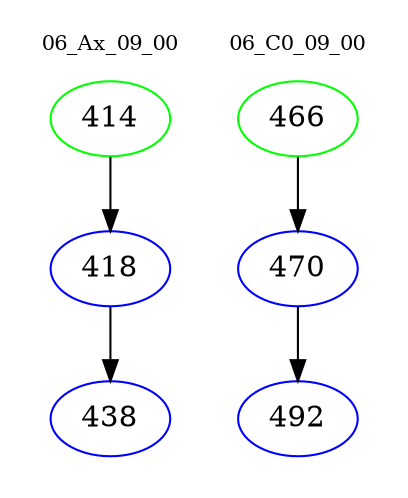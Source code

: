 digraph{
subgraph cluster_0 {
color = white
label = "06_Ax_09_00";
fontsize=10;
T0_414 [label="414", color="green"]
T0_414 -> T0_418 [color="black"]
T0_418 [label="418", color="blue"]
T0_418 -> T0_438 [color="black"]
T0_438 [label="438", color="blue"]
}
subgraph cluster_1 {
color = white
label = "06_C0_09_00";
fontsize=10;
T1_466 [label="466", color="green"]
T1_466 -> T1_470 [color="black"]
T1_470 [label="470", color="blue"]
T1_470 -> T1_492 [color="black"]
T1_492 [label="492", color="blue"]
}
}

